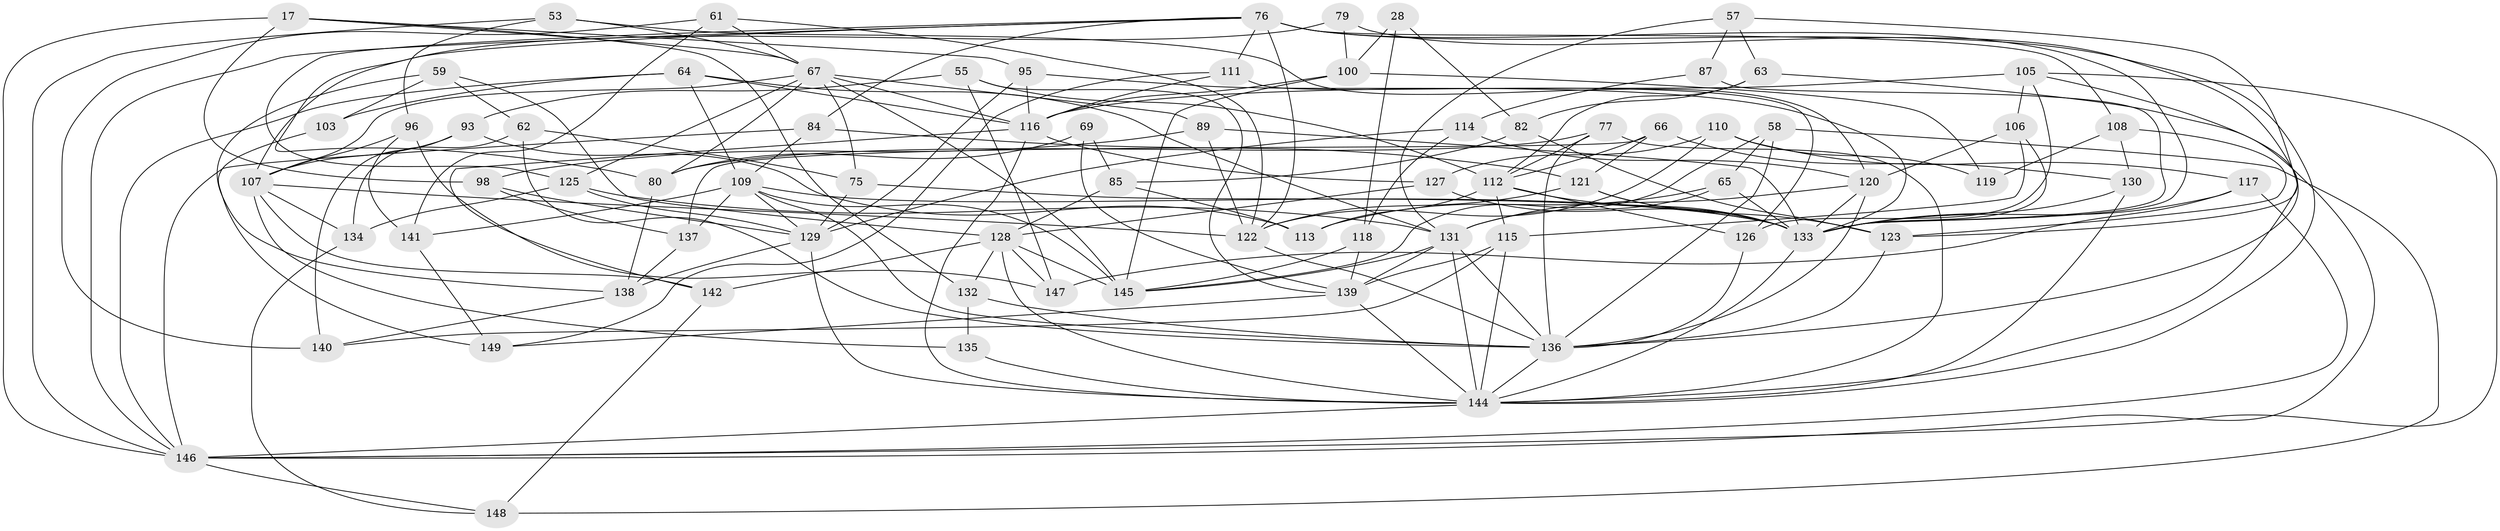 // original degree distribution, {4: 1.0}
// Generated by graph-tools (version 1.1) at 2025/57/03/09/25 04:57:32]
// undirected, 74 vertices, 193 edges
graph export_dot {
graph [start="1"]
  node [color=gray90,style=filled];
  17 [super="+5"];
  28;
  53;
  55;
  57;
  58;
  59;
  61;
  62;
  63;
  64 [super="+3"];
  65;
  66;
  67 [super="+20+50"];
  69;
  75;
  76 [super="+15+35"];
  77 [super="+47"];
  79;
  80 [super="+18"];
  82;
  84;
  85;
  87;
  89;
  93;
  95;
  96;
  98;
  100 [super="+4+51"];
  103;
  105 [super="+11"];
  106 [super="+81"];
  107 [super="+73"];
  108;
  109 [super="+99"];
  110;
  111;
  112 [super="+70"];
  113;
  114;
  115 [super="+102"];
  116 [super="+97"];
  117;
  118;
  119;
  120 [super="+71+86"];
  121 [super="+21"];
  122 [super="+34"];
  123 [super="+101"];
  125 [super="+124"];
  126;
  127;
  128 [super="+14+78"];
  129 [super="+40+74"];
  130;
  131 [super="+24+72"];
  132;
  133 [super="+90+94"];
  134;
  135;
  136 [super="+27+56+104"];
  137;
  138 [super="+92"];
  139 [super="+83"];
  140;
  141;
  142;
  144 [super="+22+41+68+88"];
  145 [super="+91"];
  146 [super="+13+143"];
  147;
  148;
  149;
  17 -- 95;
  17 -- 146 [weight=2];
  17 -- 98;
  17 -- 132;
  17 -- 67;
  28 -- 82;
  28 -- 118;
  28 -- 100 [weight=2];
  53 -- 96;
  53 -- 120;
  53 -- 67;
  53 -- 146;
  55 -- 147;
  55 -- 93;
  55 -- 112;
  55 -- 139;
  57 -- 87;
  57 -- 63;
  57 -- 131;
  57 -- 123;
  58 -- 148;
  58 -- 65;
  58 -- 145;
  58 -- 136;
  59 -- 62;
  59 -- 103;
  59 -- 128;
  59 -- 138;
  61 -- 140;
  61 -- 141;
  61 -- 122;
  61 -- 67;
  62 -- 134;
  62 -- 75;
  62 -- 136;
  63 -- 82;
  63 -- 112;
  63 -- 146;
  64 -- 103 [weight=2];
  64 -- 131;
  64 -- 109;
  64 -- 116;
  64 -- 146;
  65 -- 113;
  65 -- 131;
  65 -- 133;
  66 -- 137;
  66 -- 130;
  66 -- 121;
  66 -- 112;
  67 -- 80;
  67 -- 107;
  67 -- 125 [weight=2];
  67 -- 75;
  67 -- 116 [weight=2];
  67 -- 89;
  67 -- 145;
  69 -- 85;
  69 -- 80 [weight=2];
  69 -- 139;
  75 -- 129;
  75 -- 133;
  76 -- 111;
  76 -- 133 [weight=3];
  76 -- 84;
  76 -- 108;
  76 -- 80;
  76 -- 122;
  76 -- 125 [weight=2];
  76 -- 144;
  76 -- 146;
  77 -- 112;
  77 -- 80;
  77 -- 144 [weight=3];
  77 -- 136;
  79 -- 100 [weight=2];
  79 -- 107;
  79 -- 136;
  80 -- 138;
  82 -- 123;
  82 -- 85;
  84 -- 146;
  84 -- 121;
  84 -- 109;
  85 -- 113;
  85 -- 128;
  87 -- 114;
  87 -- 133 [weight=2];
  89 -- 98;
  89 -- 122;
  89 -- 133;
  93 -- 107;
  93 -- 113;
  93 -- 140;
  95 -- 133;
  95 -- 129;
  95 -- 116;
  96 -- 107;
  96 -- 147;
  96 -- 141;
  98 -- 137;
  98 -- 129;
  100 -- 119 [weight=2];
  100 -- 145;
  100 -- 116;
  103 -- 149;
  105 -- 126;
  105 -- 106 [weight=2];
  105 -- 146;
  105 -- 116;
  105 -- 144;
  106 -- 120 [weight=2];
  106 -- 133;
  106 -- 115;
  107 -- 135;
  107 -- 134;
  107 -- 122;
  107 -- 142;
  108 -- 119;
  108 -- 130;
  108 -- 123;
  109 -- 145 [weight=2];
  109 -- 136 [weight=2];
  109 -- 137;
  109 -- 141;
  109 -- 129;
  109 -- 133;
  110 -- 117;
  110 -- 127;
  110 -- 119;
  110 -- 122;
  111 -- 149;
  111 -- 126;
  111 -- 116;
  112 -- 113;
  112 -- 115;
  112 -- 126;
  112 -- 133 [weight=3];
  114 -- 118;
  114 -- 120;
  114 -- 129;
  115 -- 139;
  115 -- 144 [weight=2];
  115 -- 140;
  116 -- 142;
  116 -- 144;
  116 -- 127;
  117 -- 147;
  117 -- 133;
  117 -- 146;
  118 -- 139;
  118 -- 145;
  120 -- 131 [weight=2];
  120 -- 133;
  120 -- 136;
  121 -- 122 [weight=2];
  121 -- 123;
  121 -- 133;
  122 -- 136;
  123 -- 136 [weight=2];
  125 -- 129;
  125 -- 131 [weight=2];
  125 -- 134;
  126 -- 136;
  127 -- 128;
  127 -- 133;
  128 -- 147;
  128 -- 145;
  128 -- 132;
  128 -- 142;
  128 -- 144;
  129 -- 138 [weight=2];
  129 -- 144 [weight=2];
  130 -- 133;
  130 -- 144;
  131 -- 139 [weight=2];
  131 -- 145;
  131 -- 136;
  131 -- 144;
  132 -- 135;
  132 -- 136;
  133 -- 144;
  134 -- 148;
  135 -- 144 [weight=2];
  136 -- 144;
  137 -- 138;
  138 -- 140;
  139 -- 149;
  139 -- 144;
  141 -- 149;
  142 -- 148;
  144 -- 146 [weight=2];
  146 -- 148;
}
